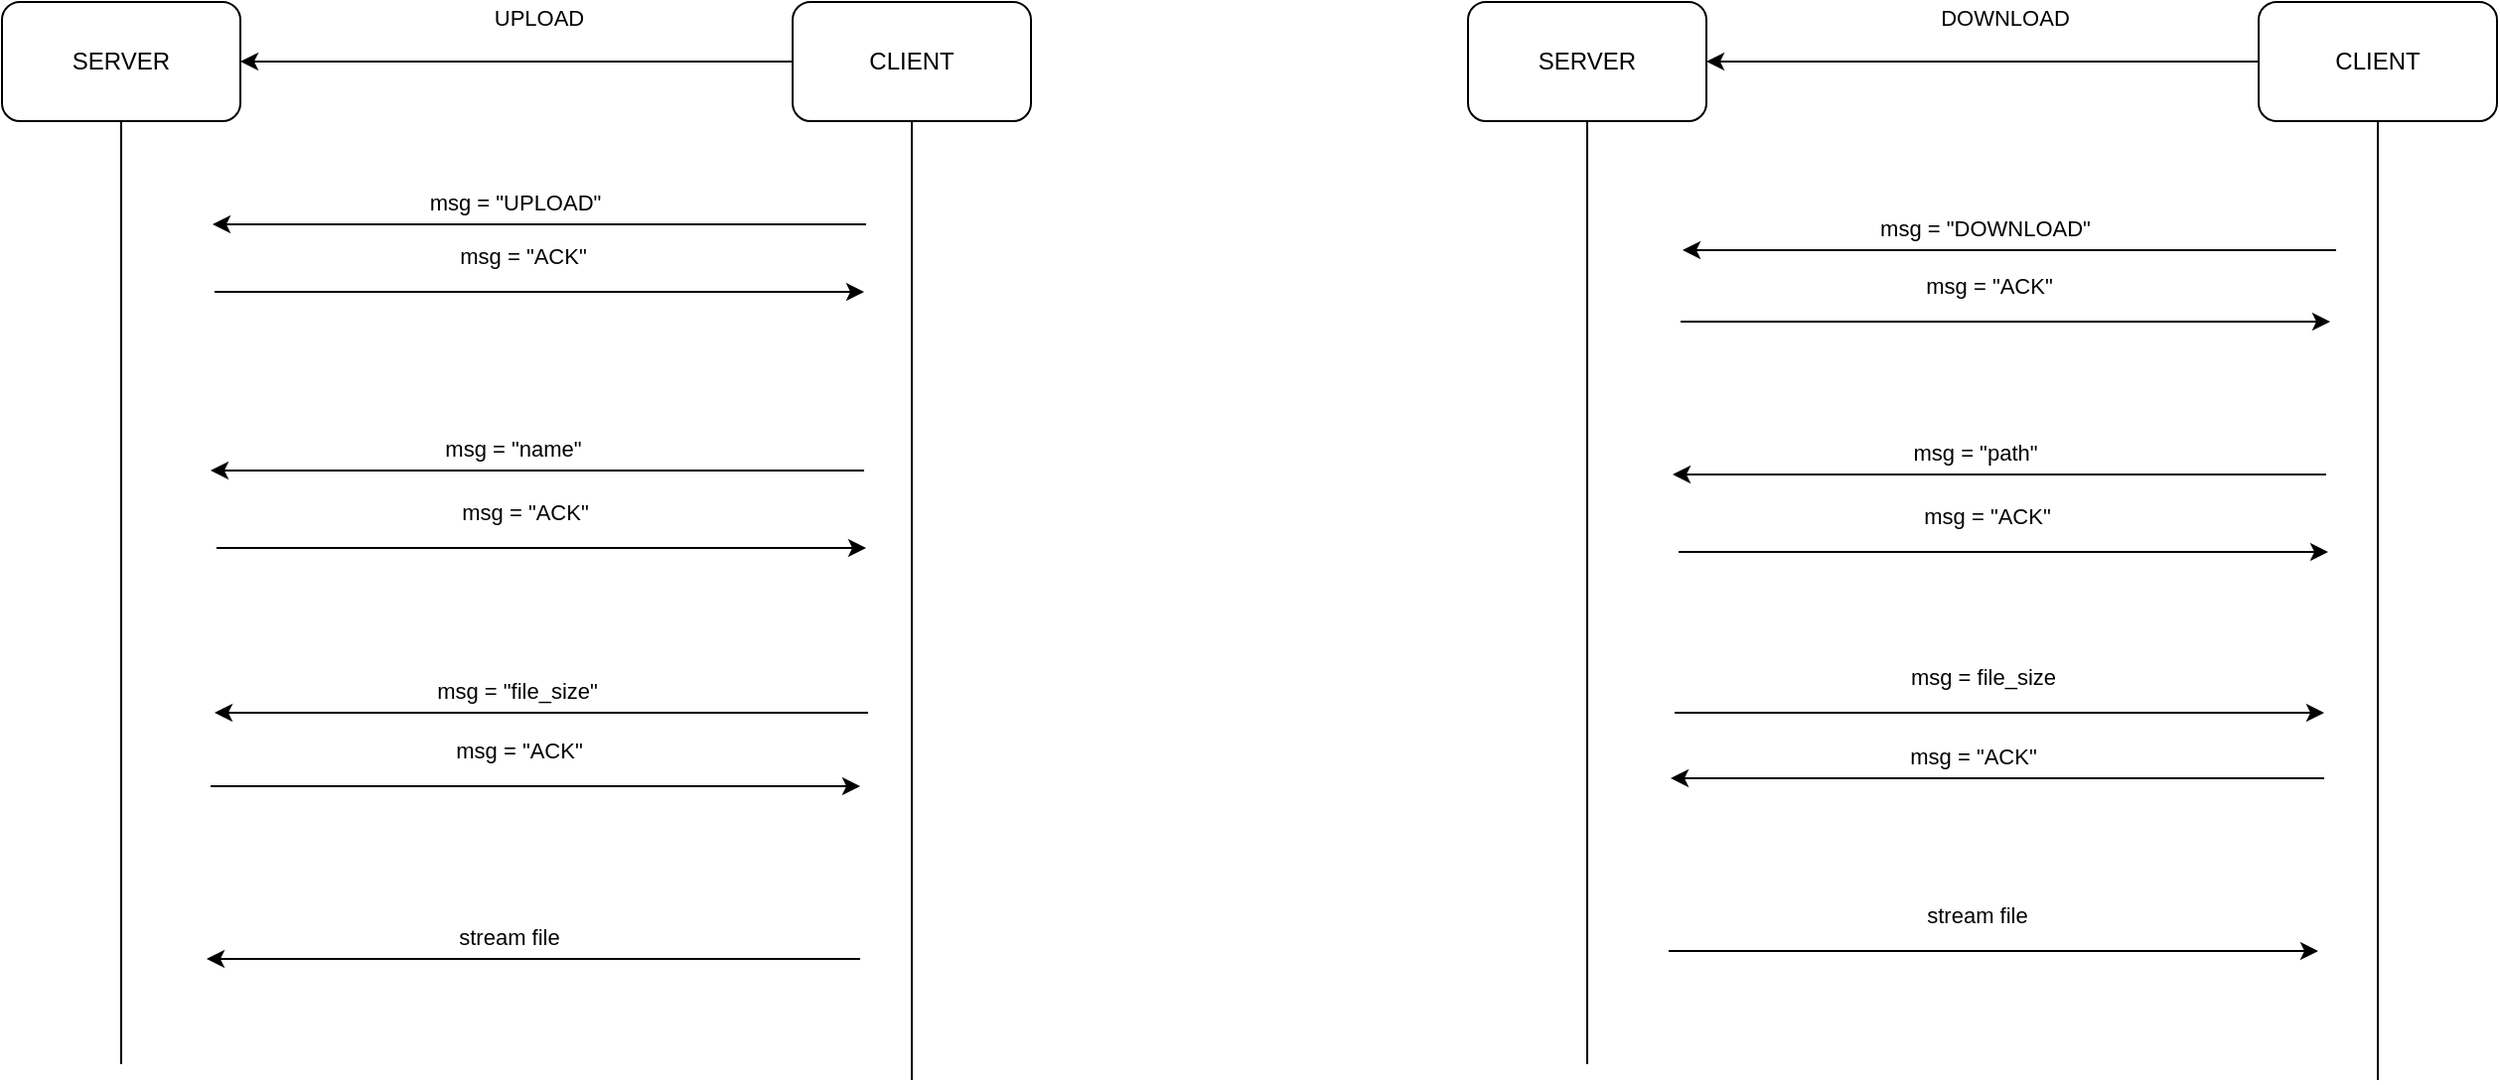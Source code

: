<mxfile version="14.5.1" type="device"><diagram id="etTMe-aTBtykoKIRQ92Y" name="Página-1"><mxGraphModel dx="1726" dy="807" grid="0" gridSize="10" guides="1" tooltips="1" connect="1" arrows="1" fold="1" page="0" pageScale="1" pageWidth="827" pageHeight="1169" math="0" shadow="0"><root><mxCell id="0"/><mxCell id="1" parent="0"/><mxCell id="kEZy8tKeSXpMMvffPhkG-1" value="SERVER" style="rounded=1;whiteSpace=wrap;html=1;" parent="1" vertex="1"><mxGeometry x="-24" y="31" width="120" height="60" as="geometry"/></mxCell><mxCell id="kEZy8tKeSXpMMvffPhkG-6" style="edgeStyle=orthogonalEdgeStyle;rounded=0;orthogonalLoop=1;jettySize=auto;html=1;entryX=1;entryY=0.5;entryDx=0;entryDy=0;" parent="1" source="kEZy8tKeSXpMMvffPhkG-2" target="kEZy8tKeSXpMMvffPhkG-1" edge="1"><mxGeometry relative="1" as="geometry"/></mxCell><mxCell id="kEZy8tKeSXpMMvffPhkG-7" value="UPLOAD" style="edgeLabel;html=1;align=center;verticalAlign=middle;resizable=0;points=[];" parent="kEZy8tKeSXpMMvffPhkG-6" vertex="1" connectable="0"><mxGeometry x="0.259" y="1" relative="1" as="geometry"><mxPoint x="47" y="-23" as="offset"/></mxGeometry></mxCell><mxCell id="kEZy8tKeSXpMMvffPhkG-2" value="CLIENT" style="rounded=1;whiteSpace=wrap;html=1;" parent="1" vertex="1"><mxGeometry x="374" y="31" width="120" height="60" as="geometry"/></mxCell><mxCell id="kEZy8tKeSXpMMvffPhkG-3" value="" style="endArrow=none;html=1;entryX=0.5;entryY=1;entryDx=0;entryDy=0;" parent="1" target="kEZy8tKeSXpMMvffPhkG-1" edge="1"><mxGeometry width="50" height="50" relative="1" as="geometry"><mxPoint x="36" y="566" as="sourcePoint"/><mxPoint x="414" y="309" as="targetPoint"/></mxGeometry></mxCell><mxCell id="kEZy8tKeSXpMMvffPhkG-4" value="" style="endArrow=none;html=1;entryX=0.5;entryY=1;entryDx=0;entryDy=0;" parent="1" target="kEZy8tKeSXpMMvffPhkG-2" edge="1"><mxGeometry width="50" height="50" relative="1" as="geometry"><mxPoint x="434" y="574" as="sourcePoint"/><mxPoint x="437.42" y="125" as="targetPoint"/></mxGeometry></mxCell><mxCell id="kEZy8tKeSXpMMvffPhkG-8" value="" style="endArrow=classic;html=1;" parent="1" edge="1"><mxGeometry width="50" height="50" relative="1" as="geometry"><mxPoint x="411" y="143" as="sourcePoint"/><mxPoint x="82" y="143" as="targetPoint"/></mxGeometry></mxCell><mxCell id="kEZy8tKeSXpMMvffPhkG-9" value="msg = &quot;UPLOAD&quot;" style="edgeLabel;html=1;align=center;verticalAlign=middle;resizable=0;points=[];" parent="kEZy8tKeSXpMMvffPhkG-8" vertex="1" connectable="0"><mxGeometry x="0.113" y="4" relative="1" as="geometry"><mxPoint x="6" y="-15" as="offset"/></mxGeometry></mxCell><mxCell id="kEZy8tKeSXpMMvffPhkG-10" value="" style="endArrow=classic;html=1;" parent="1" edge="1"><mxGeometry width="50" height="50" relative="1" as="geometry"><mxPoint x="84" y="306" as="sourcePoint"/><mxPoint x="411" y="306" as="targetPoint"/></mxGeometry></mxCell><mxCell id="kEZy8tKeSXpMMvffPhkG-11" value="msg = &quot;ACK&quot;" style="edgeLabel;html=1;align=center;verticalAlign=middle;resizable=0;points=[];" parent="kEZy8tKeSXpMMvffPhkG-10" vertex="1" connectable="0"><mxGeometry x="0.113" y="4" relative="1" as="geometry"><mxPoint x="-27" y="-14" as="offset"/></mxGeometry></mxCell><mxCell id="kEZy8tKeSXpMMvffPhkG-14" value="" style="endArrow=classic;html=1;" parent="1" edge="1"><mxGeometry width="50" height="50" relative="1" as="geometry"><mxPoint x="410" y="267" as="sourcePoint"/><mxPoint x="81" y="267" as="targetPoint"/></mxGeometry></mxCell><mxCell id="kEZy8tKeSXpMMvffPhkG-15" value="msg = &quot;name&quot;" style="edgeLabel;html=1;align=center;verticalAlign=middle;resizable=0;points=[];" parent="kEZy8tKeSXpMMvffPhkG-14" vertex="1" connectable="0"><mxGeometry x="0.113" y="4" relative="1" as="geometry"><mxPoint x="6" y="-15" as="offset"/></mxGeometry></mxCell><mxCell id="kEZy8tKeSXpMMvffPhkG-16" value="" style="endArrow=classic;html=1;" parent="1" edge="1"><mxGeometry width="50" height="50" relative="1" as="geometry"><mxPoint x="408" y="513" as="sourcePoint"/><mxPoint x="79" y="513" as="targetPoint"/></mxGeometry></mxCell><mxCell id="kEZy8tKeSXpMMvffPhkG-17" value="stream file" style="edgeLabel;html=1;align=center;verticalAlign=middle;resizable=0;points=[];" parent="kEZy8tKeSXpMMvffPhkG-16" vertex="1" connectable="0"><mxGeometry x="0.113" y="4" relative="1" as="geometry"><mxPoint x="6" y="-15" as="offset"/></mxGeometry></mxCell><mxCell id="kEZy8tKeSXpMMvffPhkG-18" value="" style="endArrow=classic;html=1;" parent="1" edge="1"><mxGeometry width="50" height="50" relative="1" as="geometry"><mxPoint x="412" y="389" as="sourcePoint"/><mxPoint x="83" y="389" as="targetPoint"/></mxGeometry></mxCell><mxCell id="kEZy8tKeSXpMMvffPhkG-19" value="msg = &quot;file_size&quot;" style="edgeLabel;html=1;align=center;verticalAlign=middle;resizable=0;points=[];" parent="kEZy8tKeSXpMMvffPhkG-18" vertex="1" connectable="0"><mxGeometry x="0.113" y="4" relative="1" as="geometry"><mxPoint x="6" y="-15" as="offset"/></mxGeometry></mxCell><mxCell id="kEZy8tKeSXpMMvffPhkG-20" value="" style="endArrow=classic;html=1;" parent="1" edge="1"><mxGeometry width="50" height="50" relative="1" as="geometry"><mxPoint x="81" y="426" as="sourcePoint"/><mxPoint x="408" y="426" as="targetPoint"/></mxGeometry></mxCell><mxCell id="kEZy8tKeSXpMMvffPhkG-21" value="msg = &quot;ACK&quot;" style="edgeLabel;html=1;align=center;verticalAlign=middle;resizable=0;points=[];" parent="kEZy8tKeSXpMMvffPhkG-20" vertex="1" connectable="0"><mxGeometry x="0.113" y="4" relative="1" as="geometry"><mxPoint x="-27" y="-14" as="offset"/></mxGeometry></mxCell><mxCell id="kEZy8tKeSXpMMvffPhkG-22" value="SERVER" style="rounded=1;whiteSpace=wrap;html=1;" parent="1" vertex="1"><mxGeometry x="714" y="31" width="120" height="60" as="geometry"/></mxCell><mxCell id="kEZy8tKeSXpMMvffPhkG-23" style="edgeStyle=orthogonalEdgeStyle;rounded=0;orthogonalLoop=1;jettySize=auto;html=1;entryX=1;entryY=0.5;entryDx=0;entryDy=0;" parent="1" source="kEZy8tKeSXpMMvffPhkG-25" target="kEZy8tKeSXpMMvffPhkG-22" edge="1"><mxGeometry relative="1" as="geometry"/></mxCell><mxCell id="kEZy8tKeSXpMMvffPhkG-24" value="DOWNLOAD" style="edgeLabel;html=1;align=center;verticalAlign=middle;resizable=0;points=[];" parent="kEZy8tKeSXpMMvffPhkG-23" vertex="1" connectable="0"><mxGeometry x="0.259" y="1" relative="1" as="geometry"><mxPoint x="47" y="-23" as="offset"/></mxGeometry></mxCell><mxCell id="kEZy8tKeSXpMMvffPhkG-25" value="CLIENT" style="rounded=1;whiteSpace=wrap;html=1;" parent="1" vertex="1"><mxGeometry x="1112" y="31" width="120" height="60" as="geometry"/></mxCell><mxCell id="kEZy8tKeSXpMMvffPhkG-26" value="" style="endArrow=none;html=1;entryX=0.5;entryY=1;entryDx=0;entryDy=0;" parent="1" target="kEZy8tKeSXpMMvffPhkG-22" edge="1"><mxGeometry width="50" height="50" relative="1" as="geometry"><mxPoint x="774" y="566" as="sourcePoint"/><mxPoint x="1152" y="309" as="targetPoint"/></mxGeometry></mxCell><mxCell id="kEZy8tKeSXpMMvffPhkG-27" value="" style="endArrow=none;html=1;entryX=0.5;entryY=1;entryDx=0;entryDy=0;" parent="1" target="kEZy8tKeSXpMMvffPhkG-25" edge="1"><mxGeometry width="50" height="50" relative="1" as="geometry"><mxPoint x="1172" y="574" as="sourcePoint"/><mxPoint x="1175.42" y="125" as="targetPoint"/></mxGeometry></mxCell><mxCell id="kEZy8tKeSXpMMvffPhkG-28" value="" style="endArrow=classic;html=1;" parent="1" edge="1"><mxGeometry width="50" height="50" relative="1" as="geometry"><mxPoint x="1151" y="156" as="sourcePoint"/><mxPoint x="822.0" y="156" as="targetPoint"/></mxGeometry></mxCell><mxCell id="kEZy8tKeSXpMMvffPhkG-29" value="msg = &quot;DOWNLOAD&quot;" style="edgeLabel;html=1;align=center;verticalAlign=middle;resizable=0;points=[];" parent="kEZy8tKeSXpMMvffPhkG-28" vertex="1" connectable="0"><mxGeometry x="0.113" y="4" relative="1" as="geometry"><mxPoint x="6" y="-15" as="offset"/></mxGeometry></mxCell><mxCell id="kEZy8tKeSXpMMvffPhkG-30" value="" style="endArrow=classic;html=1;" parent="1" edge="1"><mxGeometry width="50" height="50" relative="1" as="geometry"><mxPoint x="820.0" y="308" as="sourcePoint"/><mxPoint x="1147" y="308" as="targetPoint"/></mxGeometry></mxCell><mxCell id="kEZy8tKeSXpMMvffPhkG-31" value="msg = &quot;ACK&quot;" style="edgeLabel;html=1;align=center;verticalAlign=middle;resizable=0;points=[];" parent="kEZy8tKeSXpMMvffPhkG-30" vertex="1" connectable="0"><mxGeometry x="0.113" y="4" relative="1" as="geometry"><mxPoint x="-27" y="-14" as="offset"/></mxGeometry></mxCell><mxCell id="kEZy8tKeSXpMMvffPhkG-32" value="" style="endArrow=classic;html=1;" parent="1" edge="1"><mxGeometry width="50" height="50" relative="1" as="geometry"><mxPoint x="1146" y="269" as="sourcePoint"/><mxPoint x="817" y="269" as="targetPoint"/></mxGeometry></mxCell><mxCell id="kEZy8tKeSXpMMvffPhkG-33" value="msg = &quot;path&quot;" style="edgeLabel;html=1;align=center;verticalAlign=middle;resizable=0;points=[];" parent="kEZy8tKeSXpMMvffPhkG-32" vertex="1" connectable="0"><mxGeometry x="0.113" y="4" relative="1" as="geometry"><mxPoint x="6" y="-15" as="offset"/></mxGeometry></mxCell><mxCell id="kEZy8tKeSXpMMvffPhkG-40" value="" style="endArrow=classic;html=1;" parent="1" edge="1"><mxGeometry width="50" height="50" relative="1" as="geometry"><mxPoint x="818.0" y="389" as="sourcePoint"/><mxPoint x="1145" y="389" as="targetPoint"/></mxGeometry></mxCell><mxCell id="kEZy8tKeSXpMMvffPhkG-41" value="msg = file_size" style="edgeLabel;html=1;align=center;verticalAlign=middle;resizable=0;points=[];" parent="kEZy8tKeSXpMMvffPhkG-40" vertex="1" connectable="0"><mxGeometry x="0.113" y="4" relative="1" as="geometry"><mxPoint x="-27" y="-14" as="offset"/></mxGeometry></mxCell><mxCell id="kEZy8tKeSXpMMvffPhkG-44" value="" style="endArrow=classic;html=1;" parent="1" edge="1"><mxGeometry width="50" height="50" relative="1" as="geometry"><mxPoint x="1145" y="422" as="sourcePoint"/><mxPoint x="816" y="422" as="targetPoint"/></mxGeometry></mxCell><mxCell id="kEZy8tKeSXpMMvffPhkG-45" value="msg = &quot;ACK&quot;" style="edgeLabel;html=1;align=center;verticalAlign=middle;resizable=0;points=[];" parent="kEZy8tKeSXpMMvffPhkG-44" vertex="1" connectable="0"><mxGeometry x="0.113" y="4" relative="1" as="geometry"><mxPoint x="6" y="-15" as="offset"/></mxGeometry></mxCell><mxCell id="kEZy8tKeSXpMMvffPhkG-46" value="" style="endArrow=classic;html=1;" parent="1" edge="1"><mxGeometry width="50" height="50" relative="1" as="geometry"><mxPoint x="815" y="509" as="sourcePoint"/><mxPoint x="1142" y="509" as="targetPoint"/></mxGeometry></mxCell><mxCell id="kEZy8tKeSXpMMvffPhkG-47" value="stream file" style="edgeLabel;html=1;align=center;verticalAlign=middle;resizable=0;points=[];" parent="kEZy8tKeSXpMMvffPhkG-46" vertex="1" connectable="0"><mxGeometry x="0.113" y="4" relative="1" as="geometry"><mxPoint x="-27" y="-14" as="offset"/></mxGeometry></mxCell><mxCell id="kEZy8tKeSXpMMvffPhkG-48" value="" style="endArrow=classic;html=1;" parent="1" edge="1"><mxGeometry width="50" height="50" relative="1" as="geometry"><mxPoint x="83" y="177" as="sourcePoint"/><mxPoint x="410" y="177" as="targetPoint"/></mxGeometry></mxCell><mxCell id="kEZy8tKeSXpMMvffPhkG-49" value="msg = &quot;ACK&quot;" style="edgeLabel;html=1;align=center;verticalAlign=middle;resizable=0;points=[];" parent="kEZy8tKeSXpMMvffPhkG-48" vertex="1" connectable="0"><mxGeometry x="0.113" y="4" relative="1" as="geometry"><mxPoint x="-27" y="-14" as="offset"/></mxGeometry></mxCell><mxCell id="kEZy8tKeSXpMMvffPhkG-54" value="" style="endArrow=classic;html=1;" parent="1" edge="1"><mxGeometry width="50" height="50" relative="1" as="geometry"><mxPoint x="821" y="192" as="sourcePoint"/><mxPoint x="1148" y="192" as="targetPoint"/></mxGeometry></mxCell><mxCell id="kEZy8tKeSXpMMvffPhkG-55" value="msg = &quot;ACK&quot;" style="edgeLabel;html=1;align=center;verticalAlign=middle;resizable=0;points=[];" parent="kEZy8tKeSXpMMvffPhkG-54" vertex="1" connectable="0"><mxGeometry x="0.113" y="4" relative="1" as="geometry"><mxPoint x="-27" y="-14" as="offset"/></mxGeometry></mxCell></root></mxGraphModel></diagram></mxfile>